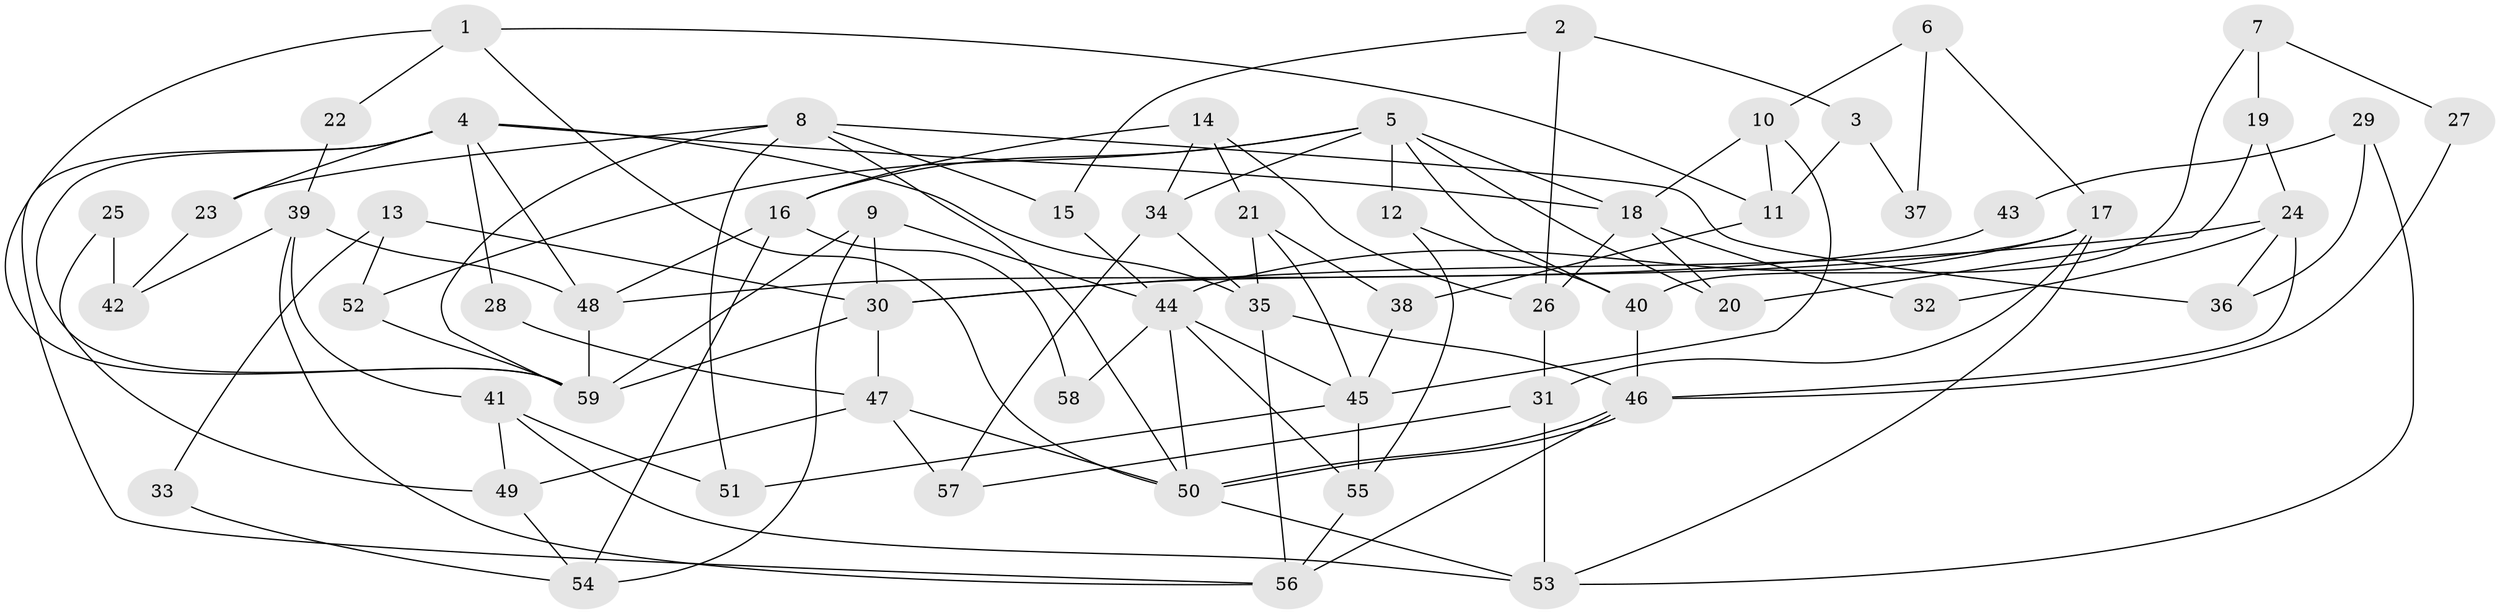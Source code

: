 // coarse degree distribution, {4: 0.17647058823529413, 3: 0.17647058823529413, 5: 0.11764705882352941, 7: 0.08823529411764706, 6: 0.2647058823529412, 10: 0.029411764705882353, 2: 0.058823529411764705, 9: 0.029411764705882353, 8: 0.058823529411764705}
// Generated by graph-tools (version 1.1) at 2025/41/03/06/25 10:41:54]
// undirected, 59 vertices, 118 edges
graph export_dot {
graph [start="1"]
  node [color=gray90,style=filled];
  1;
  2;
  3;
  4;
  5;
  6;
  7;
  8;
  9;
  10;
  11;
  12;
  13;
  14;
  15;
  16;
  17;
  18;
  19;
  20;
  21;
  22;
  23;
  24;
  25;
  26;
  27;
  28;
  29;
  30;
  31;
  32;
  33;
  34;
  35;
  36;
  37;
  38;
  39;
  40;
  41;
  42;
  43;
  44;
  45;
  46;
  47;
  48;
  49;
  50;
  51;
  52;
  53;
  54;
  55;
  56;
  57;
  58;
  59;
  1 -- 50;
  1 -- 59;
  1 -- 11;
  1 -- 22;
  2 -- 26;
  2 -- 15;
  2 -- 3;
  3 -- 11;
  3 -- 37;
  4 -- 18;
  4 -- 35;
  4 -- 23;
  4 -- 28;
  4 -- 48;
  4 -- 56;
  4 -- 59;
  5 -- 12;
  5 -- 16;
  5 -- 18;
  5 -- 20;
  5 -- 34;
  5 -- 40;
  5 -- 52;
  6 -- 10;
  6 -- 17;
  6 -- 37;
  7 -- 19;
  7 -- 40;
  7 -- 27;
  8 -- 51;
  8 -- 50;
  8 -- 15;
  8 -- 23;
  8 -- 36;
  8 -- 59;
  9 -- 59;
  9 -- 44;
  9 -- 30;
  9 -- 54;
  10 -- 45;
  10 -- 11;
  10 -- 18;
  11 -- 38;
  12 -- 55;
  12 -- 40;
  13 -- 30;
  13 -- 52;
  13 -- 33;
  14 -- 34;
  14 -- 26;
  14 -- 16;
  14 -- 21;
  15 -- 44;
  16 -- 48;
  16 -- 54;
  16 -- 58;
  17 -- 44;
  17 -- 30;
  17 -- 31;
  17 -- 53;
  18 -- 20;
  18 -- 26;
  18 -- 32;
  19 -- 20;
  19 -- 24;
  21 -- 35;
  21 -- 38;
  21 -- 45;
  22 -- 39;
  23 -- 42;
  24 -- 46;
  24 -- 30;
  24 -- 32;
  24 -- 36;
  25 -- 42;
  25 -- 49;
  26 -- 31;
  27 -- 46;
  28 -- 47;
  29 -- 53;
  29 -- 36;
  29 -- 43;
  30 -- 59;
  30 -- 47;
  31 -- 53;
  31 -- 57;
  33 -- 54;
  34 -- 57;
  34 -- 35;
  35 -- 46;
  35 -- 56;
  38 -- 45;
  39 -- 56;
  39 -- 48;
  39 -- 41;
  39 -- 42;
  40 -- 46;
  41 -- 53;
  41 -- 49;
  41 -- 51;
  43 -- 48;
  44 -- 50;
  44 -- 45;
  44 -- 55;
  44 -- 58;
  45 -- 55;
  45 -- 51;
  46 -- 50;
  46 -- 50;
  46 -- 56;
  47 -- 49;
  47 -- 50;
  47 -- 57;
  48 -- 59;
  49 -- 54;
  50 -- 53;
  52 -- 59;
  55 -- 56;
}
